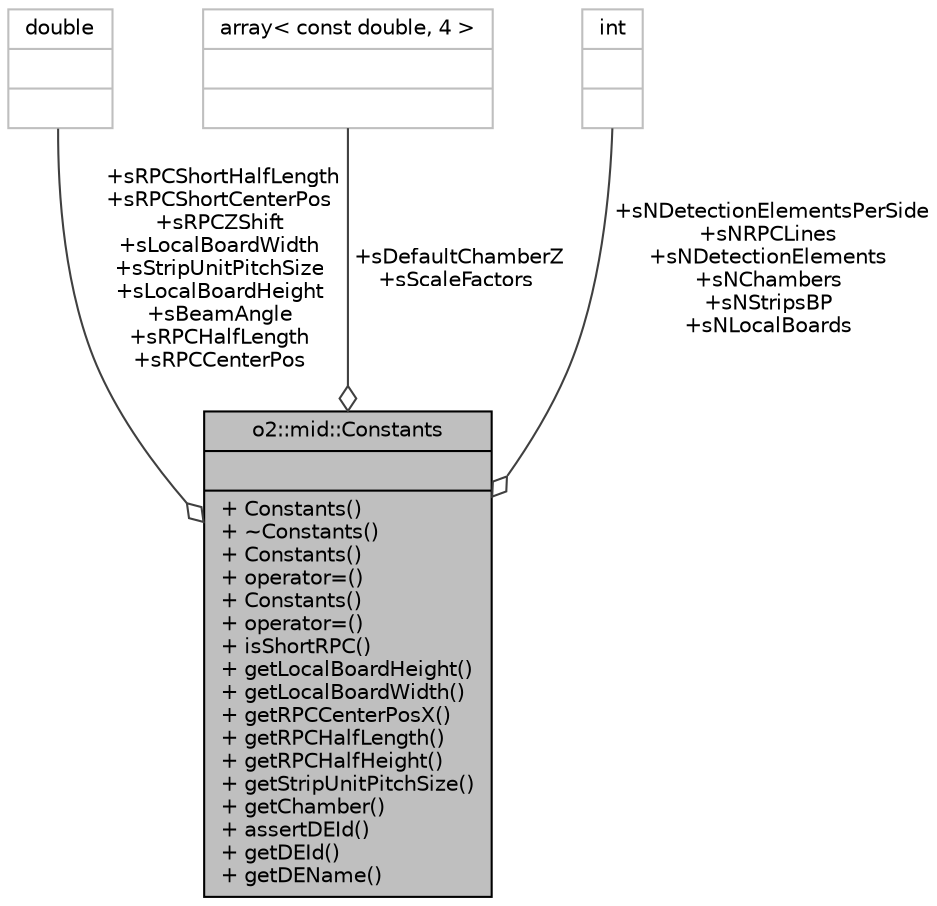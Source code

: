 digraph "o2::mid::Constants"
{
 // INTERACTIVE_SVG=YES
  bgcolor="transparent";
  edge [fontname="Helvetica",fontsize="10",labelfontname="Helvetica",labelfontsize="10"];
  node [fontname="Helvetica",fontsize="10",shape=record];
  Node1 [label="{o2::mid::Constants\n||+ Constants()\l+ ~Constants()\l+ Constants()\l+ operator=()\l+ Constants()\l+ operator=()\l+ isShortRPC()\l+ getLocalBoardHeight()\l+ getLocalBoardWidth()\l+ getRPCCenterPosX()\l+ getRPCHalfLength()\l+ getRPCHalfHeight()\l+ getStripUnitPitchSize()\l+ getChamber()\l+ assertDEId()\l+ getDEId()\l+ getDEName()\l}",height=0.2,width=0.4,color="black", fillcolor="grey75", style="filled" fontcolor="black"];
  Node2 -> Node1 [color="grey25",fontsize="10",style="solid",label=" +sRPCShortHalfLength\n+sRPCShortCenterPos\n+sRPCZShift\n+sLocalBoardWidth\n+sStripUnitPitchSize\n+sLocalBoardHeight\n+sBeamAngle\n+sRPCHalfLength\n+sRPCCenterPos" ,arrowhead="odiamond",fontname="Helvetica"];
  Node2 [label="{double\n||}",height=0.2,width=0.4,color="grey75"];
  Node3 -> Node1 [color="grey25",fontsize="10",style="solid",label=" +sDefaultChamberZ\n+sScaleFactors" ,arrowhead="odiamond",fontname="Helvetica"];
  Node3 [label="{array\< const double, 4 \>\n||}",height=0.2,width=0.4,color="grey75"];
  Node4 -> Node1 [color="grey25",fontsize="10",style="solid",label=" +sNDetectionElementsPerSide\n+sNRPCLines\n+sNDetectionElements\n+sNChambers\n+sNStripsBP\n+sNLocalBoards" ,arrowhead="odiamond",fontname="Helvetica"];
  Node4 [label="{int\n||}",height=0.2,width=0.4,color="grey75"];
}
